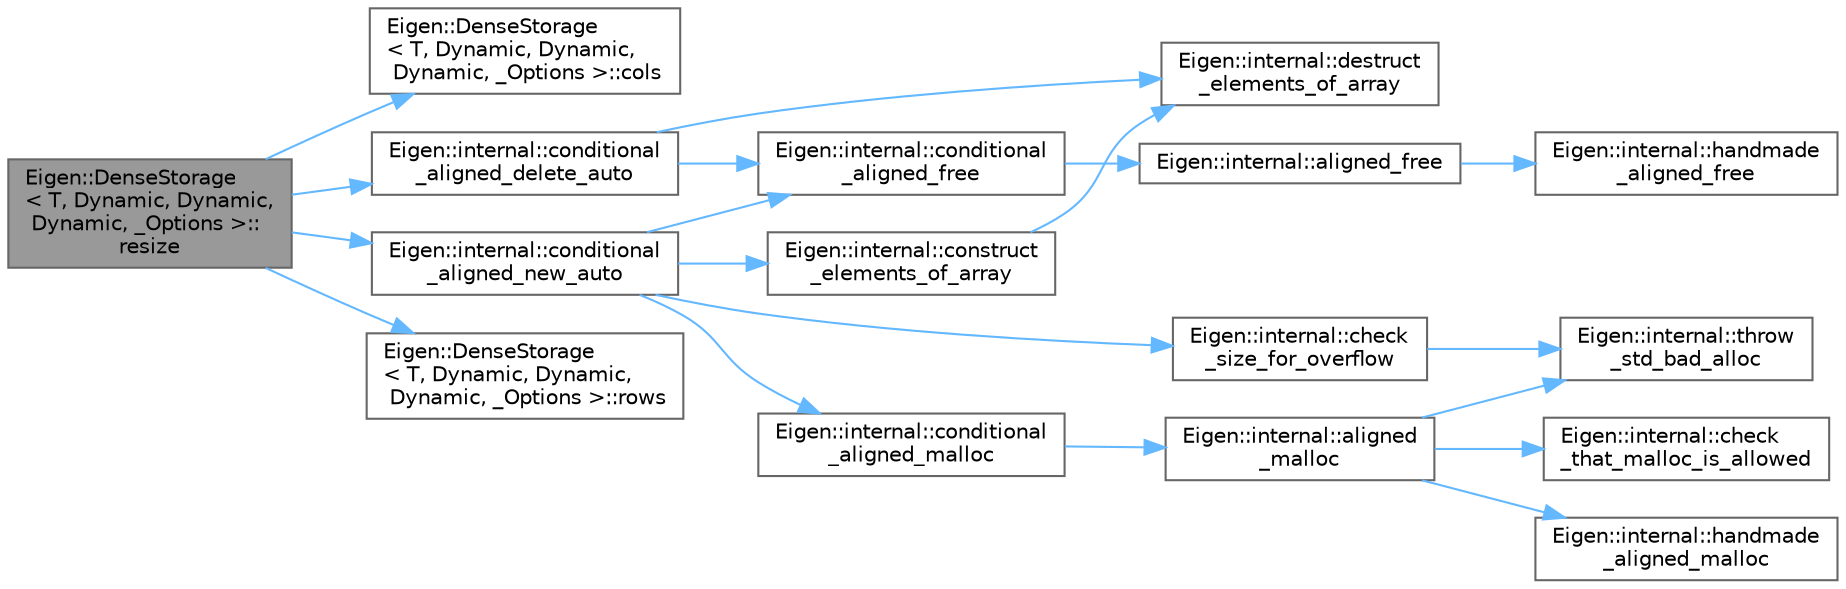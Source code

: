 digraph "Eigen::DenseStorage&lt; T, Dynamic, Dynamic, Dynamic, _Options &gt;::resize"
{
 // LATEX_PDF_SIZE
  bgcolor="transparent";
  edge [fontname=Helvetica,fontsize=10,labelfontname=Helvetica,labelfontsize=10];
  node [fontname=Helvetica,fontsize=10,shape=box,height=0.2,width=0.4];
  rankdir="LR";
  Node1 [id="Node000001",label="Eigen::DenseStorage\l\< T, Dynamic, Dynamic,\l Dynamic, _Options \>::\lresize",height=0.2,width=0.4,color="gray40", fillcolor="grey60", style="filled", fontcolor="black",tooltip=" "];
  Node1 -> Node2 [id="edge19_Node000001_Node000002",color="steelblue1",style="solid",tooltip=" "];
  Node2 [id="Node000002",label="Eigen::DenseStorage\l\< T, Dynamic, Dynamic,\l Dynamic, _Options \>::cols",height=0.2,width=0.4,color="grey40", fillcolor="white", style="filled",URL="$class_eigen_1_1_dense_storage_3_01_t_00_01_dynamic_00_01_dynamic_00_01_dynamic_00_01___options_01_4.html#a66755f797f91b3489938615868b48913",tooltip=" "];
  Node1 -> Node3 [id="edge20_Node000001_Node000003",color="steelblue1",style="solid",tooltip=" "];
  Node3 [id="Node000003",label="Eigen::internal::conditional\l_aligned_delete_auto",height=0.2,width=0.4,color="grey40", fillcolor="white", style="filled",URL="$namespace_eigen_1_1internal.html#a4e30a9533494470d75c772223faa9903",tooltip=" "];
  Node3 -> Node4 [id="edge21_Node000003_Node000004",color="steelblue1",style="solid",tooltip=" "];
  Node4 [id="Node000004",label="Eigen::internal::conditional\l_aligned_free",height=0.2,width=0.4,color="grey40", fillcolor="white", style="filled",URL="$namespace_eigen_1_1internal.html#a2a7fb46ed6502862862b417071e3d618",tooltip=" "];
  Node4 -> Node5 [id="edge22_Node000004_Node000005",color="steelblue1",style="solid",tooltip=" "];
  Node5 [id="Node000005",label="Eigen::internal::aligned_free",height=0.2,width=0.4,color="grey40", fillcolor="white", style="filled",URL="$namespace_eigen_1_1internal.html#adad153f95799bcc02d86235418c0a73f",tooltip=" "];
  Node5 -> Node6 [id="edge23_Node000005_Node000006",color="steelblue1",style="solid",tooltip=" "];
  Node6 [id="Node000006",label="Eigen::internal::handmade\l_aligned_free",height=0.2,width=0.4,color="grey40", fillcolor="white", style="filled",URL="$namespace_eigen_1_1internal.html#a2a2e468d0c36a0b52ab8e22efdc6ca67",tooltip=" "];
  Node3 -> Node7 [id="edge24_Node000003_Node000007",color="steelblue1",style="solid",tooltip=" "];
  Node7 [id="Node000007",label="Eigen::internal::destruct\l_elements_of_array",height=0.2,width=0.4,color="grey40", fillcolor="white", style="filled",URL="$namespace_eigen_1_1internal.html#a6f532d76e83ab848ef30d9540bc6c66c",tooltip=" "];
  Node1 -> Node8 [id="edge25_Node000001_Node000008",color="steelblue1",style="solid",tooltip=" "];
  Node8 [id="Node000008",label="Eigen::internal::conditional\l_aligned_new_auto",height=0.2,width=0.4,color="grey40", fillcolor="white", style="filled",URL="$namespace_eigen_1_1internal.html#a0bbef5f3b9ae8fe336e74269cdd1c6b7",tooltip=" "];
  Node8 -> Node9 [id="edge26_Node000008_Node000009",color="steelblue1",style="solid",tooltip=" "];
  Node9 [id="Node000009",label="Eigen::internal::check\l_size_for_overflow",height=0.2,width=0.4,color="grey40", fillcolor="white", style="filled",URL="$namespace_eigen_1_1internal.html#ab9cbaa75a3a4be427063623e8f390085",tooltip=" "];
  Node9 -> Node10 [id="edge27_Node000009_Node000010",color="steelblue1",style="solid",tooltip=" "];
  Node10 [id="Node000010",label="Eigen::internal::throw\l_std_bad_alloc",height=0.2,width=0.4,color="grey40", fillcolor="white", style="filled",URL="$namespace_eigen_1_1internal.html#aa03c647c0da4f77a83252fd9bd097ca4",tooltip=" "];
  Node8 -> Node4 [id="edge28_Node000008_Node000004",color="steelblue1",style="solid",tooltip=" "];
  Node8 -> Node11 [id="edge29_Node000008_Node000011",color="steelblue1",style="solid",tooltip=" "];
  Node11 [id="Node000011",label="Eigen::internal::conditional\l_aligned_malloc",height=0.2,width=0.4,color="grey40", fillcolor="white", style="filled",URL="$namespace_eigen_1_1internal.html#a1a0570833e5374772ff9afd06537e1a8",tooltip=" "];
  Node11 -> Node12 [id="edge30_Node000011_Node000012",color="steelblue1",style="solid",tooltip=" "];
  Node12 [id="Node000012",label="Eigen::internal::aligned\l_malloc",height=0.2,width=0.4,color="grey40", fillcolor="white", style="filled",URL="$namespace_eigen_1_1internal.html#a085e514c677ac3bb48f3c3674a372865",tooltip=" "];
  Node12 -> Node13 [id="edge31_Node000012_Node000013",color="steelblue1",style="solid",tooltip=" "];
  Node13 [id="Node000013",label="Eigen::internal::check\l_that_malloc_is_allowed",height=0.2,width=0.4,color="grey40", fillcolor="white", style="filled",URL="$namespace_eigen_1_1internal.html#aade40fb602f8649b396fd4f20494884e",tooltip=" "];
  Node12 -> Node14 [id="edge32_Node000012_Node000014",color="steelblue1",style="solid",tooltip=" "];
  Node14 [id="Node000014",label="Eigen::internal::handmade\l_aligned_malloc",height=0.2,width=0.4,color="grey40", fillcolor="white", style="filled",URL="$namespace_eigen_1_1internal.html#a953346c5e1a0a5efbcc19ed387021548",tooltip=" "];
  Node12 -> Node10 [id="edge33_Node000012_Node000010",color="steelblue1",style="solid",tooltip=" "];
  Node8 -> Node15 [id="edge34_Node000008_Node000015",color="steelblue1",style="solid",tooltip=" "];
  Node15 [id="Node000015",label="Eigen::internal::construct\l_elements_of_array",height=0.2,width=0.4,color="grey40", fillcolor="white", style="filled",URL="$namespace_eigen_1_1internal.html#acfef653c7a80b5d49047e85ff19ac2b6",tooltip=" "];
  Node15 -> Node7 [id="edge35_Node000015_Node000007",color="steelblue1",style="solid",tooltip=" "];
  Node1 -> Node16 [id="edge36_Node000001_Node000016",color="steelblue1",style="solid",tooltip=" "];
  Node16 [id="Node000016",label="Eigen::DenseStorage\l\< T, Dynamic, Dynamic,\l Dynamic, _Options \>::rows",height=0.2,width=0.4,color="grey40", fillcolor="white", style="filled",URL="$class_eigen_1_1_dense_storage_3_01_t_00_01_dynamic_00_01_dynamic_00_01_dynamic_00_01___options_01_4.html#a9b0cba2b07f21349d6199ff276081c51",tooltip=" "];
}
